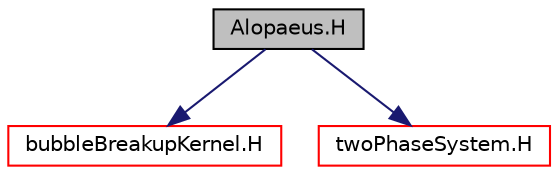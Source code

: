 digraph "Alopaeus.H"
{
  bgcolor="transparent";
  edge [fontname="Helvetica",fontsize="10",labelfontname="Helvetica",labelfontsize="10"];
  node [fontname="Helvetica",fontsize="10",shape=record];
  Node0 [label="Alopaeus.H",height=0.2,width=0.4,color="black", fillcolor="grey75", style="filled", fontcolor="black"];
  Node0 -> Node1 [color="midnightblue",fontsize="10",style="solid",fontname="Helvetica"];
  Node1 [label="bubbleBreakupKernel.H",height=0.2,width=0.4,color="red",URL="$a00920.html"];
  Node0 -> Node5 [color="midnightblue",fontsize="10",style="solid",fontname="Helvetica"];
  Node5 [label="twoPhaseSystem.H",height=0.2,width=0.4,color="red",URL="$a01667.html"];
}
